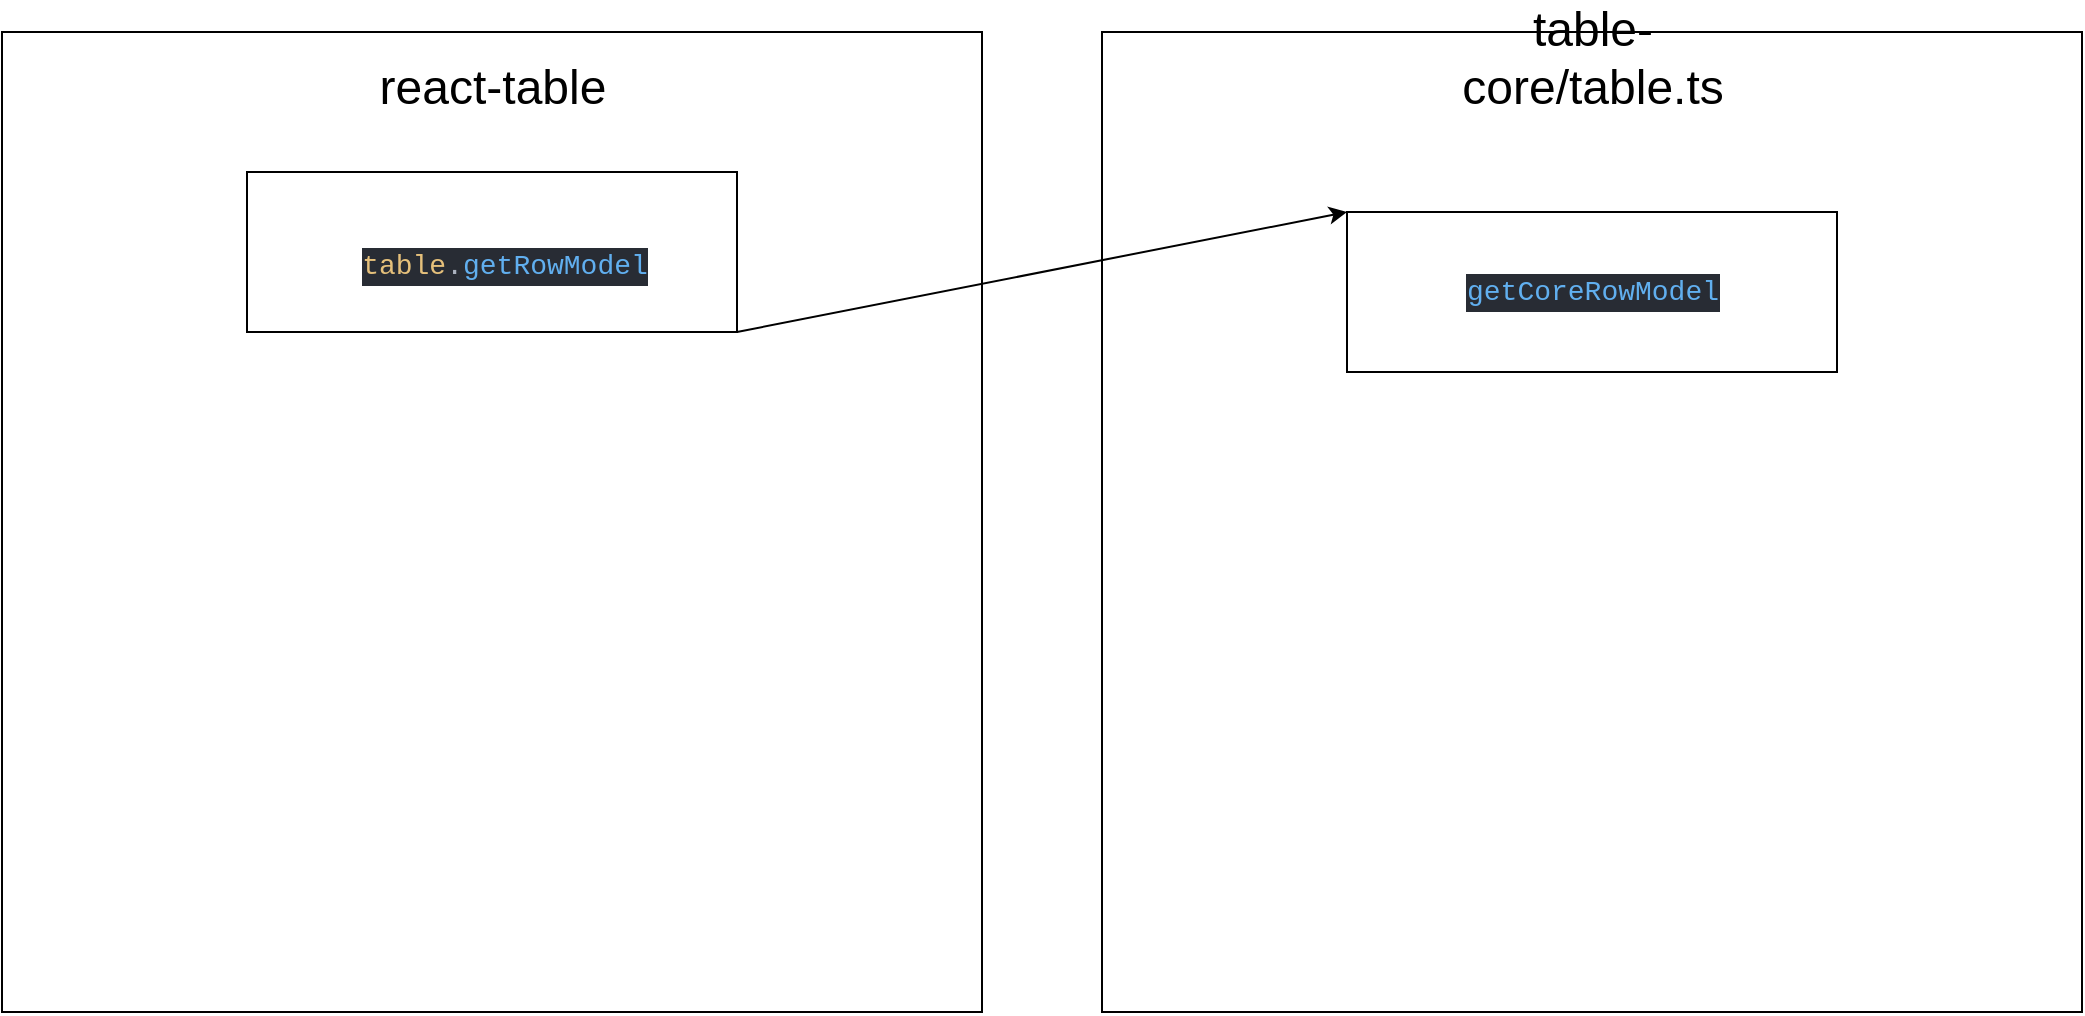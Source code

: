 <mxfile>
    <diagram id="IKpEFJAXQdyOoHMasbJN" name="getCoreRowModule">
        <mxGraphModel dx="1336" dy="-101" grid="1" gridSize="10" guides="1" tooltips="1" connect="1" arrows="1" fold="1" page="1" pageScale="1" pageWidth="850" pageHeight="1100" math="0" shadow="0">
            <root>
                <mxCell id="0"/>
                <mxCell id="1" parent="0"/>
                <mxCell id="81" value="" style="group" parent="1" vertex="1" connectable="0">
                    <mxGeometry x="40" y="1250" width="490" height="490" as="geometry"/>
                </mxCell>
                <mxCell id="82" value="" style="rounded=0;whiteSpace=wrap;html=1;strokeColor=default;fontFamily=Helvetica;fontSize=12;fontColor=default;fillColor=default;" parent="81" vertex="1">
                    <mxGeometry width="490" height="490" as="geometry"/>
                </mxCell>
                <mxCell id="83" value="&lt;div style=&quot;color: rgb(171, 178, 191); background-color: rgb(40, 44, 52); font-family: Consolas, &amp;quot;Courier New&amp;quot;, monospace; font-size: 14px; line-height: 19px;&quot;&gt;&lt;div style=&quot;line-height: 19px;&quot;&gt;&lt;br&gt;&lt;/div&gt;&lt;/div&gt;" style="rounded=0;whiteSpace=wrap;html=1;strokeColor=default;fontFamily=Helvetica;fontSize=12;fontColor=default;fillColor=default;" parent="81" vertex="1">
                    <mxGeometry x="122.5" y="70" width="245" height="80" as="geometry"/>
                </mxCell>
                <mxCell id="84" value="&lt;span style=&quot;font-size: 24px;&quot;&gt;react-table&lt;br&gt;&lt;/span&gt;" style="text;html=1;strokeColor=none;fillColor=none;align=center;verticalAlign=middle;whiteSpace=wrap;rounded=0;fontFamily=Helvetica;fontSize=12;fontColor=default;" parent="81" vertex="1">
                    <mxGeometry x="183.75" y="15.718" width="122.5" height="23.578" as="geometry"/>
                </mxCell>
                <mxCell id="88" value="&lt;br&gt;&lt;div style=&quot;color: rgb(171, 178, 191); background-color: rgb(40, 44, 52); font-family: Consolas, &amp;quot;Courier New&amp;quot;, monospace; font-weight: normal; font-size: 14px; line-height: 19px;&quot;&gt;&lt;div&gt;&lt;/div&gt;&lt;/div&gt;&lt;div style=&quot;color: rgb(171, 178, 191); background-color: rgb(40, 44, 52); font-family: Consolas, &amp;quot;Courier New&amp;quot;, monospace; font-size: 14px; line-height: 19px;&quot;&gt;&lt;span style=&quot;color: #e5c07b;&quot;&gt;table&lt;/span&gt;.&lt;span style=&quot;color: #61afef;&quot;&gt;getRowModel&lt;/span&gt;&lt;/div&gt;" style="text;html=1;strokeColor=none;fillColor=none;align=center;verticalAlign=middle;whiteSpace=wrap;rounded=0;fontFamily=Helvetica;fontSize=12;fontColor=default;" parent="81" vertex="1">
                    <mxGeometry x="190" y="100" width="122.5" height="20" as="geometry"/>
                </mxCell>
                <mxCell id="113" value="" style="group" vertex="1" connectable="0" parent="1">
                    <mxGeometry x="590" y="1250" width="490" height="490" as="geometry"/>
                </mxCell>
                <mxCell id="114" value="" style="rounded=0;whiteSpace=wrap;html=1;strokeColor=default;fontFamily=Helvetica;fontSize=12;fontColor=default;fillColor=default;" vertex="1" parent="113">
                    <mxGeometry width="490" height="490" as="geometry"/>
                </mxCell>
                <mxCell id="116" value="&lt;span style=&quot;font-size: 24px;&quot;&gt;table-core/table.ts&lt;br&gt;&lt;br&gt;&lt;/span&gt;" style="text;html=1;strokeColor=none;fillColor=none;align=center;verticalAlign=middle;whiteSpace=wrap;rounded=0;fontFamily=Helvetica;fontSize=12;fontColor=default;" vertex="1" parent="113">
                    <mxGeometry x="183.75" y="15.718" width="122.5" height="23.578" as="geometry"/>
                </mxCell>
                <mxCell id="118" value="&lt;div style=&quot;color: rgb(171, 178, 191); background-color: rgb(40, 44, 52); font-family: Consolas, &amp;quot;Courier New&amp;quot;, monospace; font-size: 14px; line-height: 19px;&quot;&gt;&lt;div style=&quot;line-height: 19px;&quot;&gt;&lt;div style=&quot;line-height: 19px;&quot;&gt;&lt;div style=&quot;line-height: 19px;&quot;&gt;&lt;span style=&quot;color: #61afef;&quot;&gt;getCoreRowModel&lt;/span&gt;&lt;/div&gt;&lt;/div&gt;&lt;/div&gt;&lt;/div&gt;" style="rounded=0;whiteSpace=wrap;html=1;strokeColor=default;fontFamily=Helvetica;fontSize=12;fontColor=default;fillColor=default;" vertex="1" parent="113">
                    <mxGeometry x="122.5" y="90" width="245" height="80" as="geometry"/>
                </mxCell>
                <mxCell id="120" style="edgeStyle=none;html=1;exitX=1;exitY=1;exitDx=0;exitDy=0;entryX=0;entryY=0;entryDx=0;entryDy=0;" edge="1" parent="1" source="83" target="118">
                    <mxGeometry relative="1" as="geometry"/>
                </mxCell>
            </root>
        </mxGraphModel>
    </diagram>
    <diagram id="dk4yHUeWZRWhR3zZW0TW" name="getHeaderGroups">
        <mxGraphModel dx="935" dy="699" grid="1" gridSize="10" guides="1" tooltips="1" connect="1" arrows="1" fold="1" page="1" pageScale="1" pageWidth="850" pageHeight="1100" math="0" shadow="0">
            <root>
                <mxCell id="0"/>
                <mxCell id="1" parent="0"/>
            </root>
        </mxGraphModel>
    </diagram>
</mxfile>